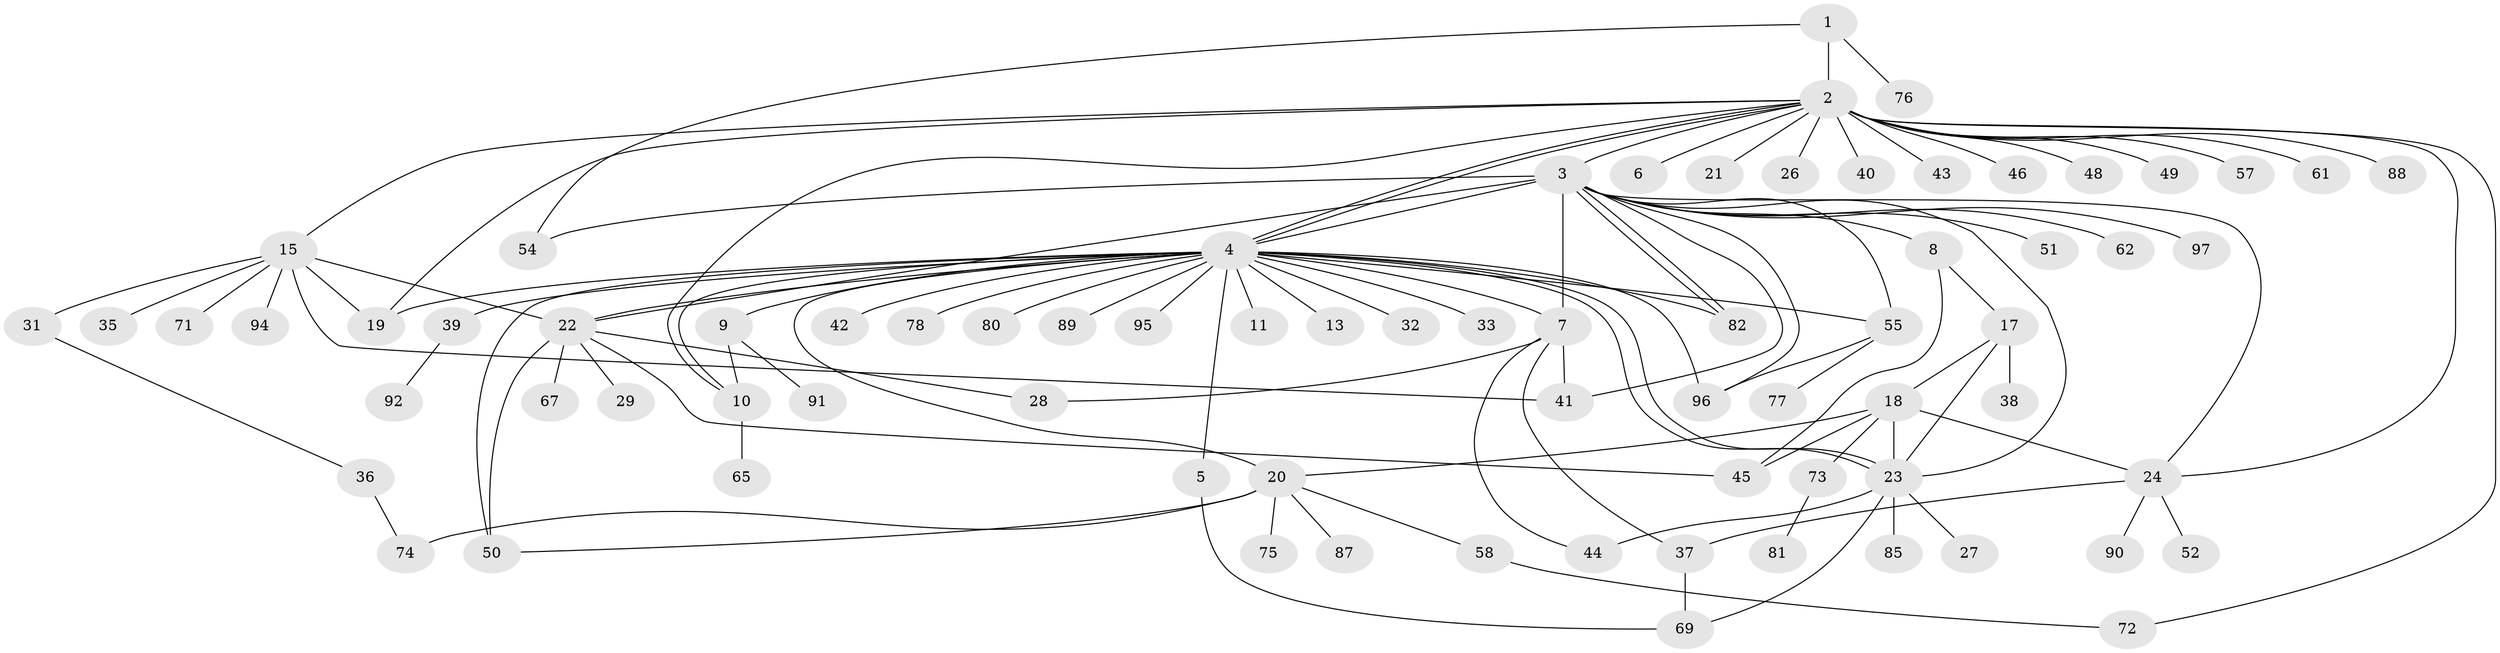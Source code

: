 // original degree distribution, {3: 0.15306122448979592, 20: 0.01020408163265306, 16: 0.01020408163265306, 22: 0.01020408163265306, 1: 0.5102040816326531, 4: 0.061224489795918366, 2: 0.16326530612244897, 9: 0.01020408163265306, 6: 0.04081632653061224, 7: 0.01020408163265306, 10: 0.01020408163265306, 5: 0.01020408163265306}
// Generated by graph-tools (version 1.1) at 2025/11/02/27/25 16:11:09]
// undirected, 76 vertices, 110 edges
graph export_dot {
graph [start="1"]
  node [color=gray90,style=filled];
  1;
  2 [super="+34"];
  3 [super="+14"];
  4 [super="+30"];
  5 [super="+12"];
  6;
  7 [super="+59"];
  8 [super="+47"];
  9 [super="+53"];
  10 [super="+63"];
  11;
  13 [super="+70"];
  15 [super="+16"];
  17;
  18 [super="+25"];
  19;
  20 [super="+56"];
  21;
  22 [super="+66"];
  23 [super="+60"];
  24;
  26;
  27;
  28;
  29;
  31;
  32;
  33;
  35;
  36 [super="+68"];
  37 [super="+86"];
  38;
  39 [super="+93"];
  40;
  41 [super="+84"];
  42;
  43;
  44;
  45;
  46;
  48;
  49;
  50;
  51;
  52;
  54 [super="+83"];
  55 [super="+64"];
  57;
  58 [super="+98"];
  61;
  62 [super="+79"];
  65;
  67;
  69;
  71;
  72;
  73;
  74;
  75;
  76;
  77;
  78;
  80;
  81;
  82;
  85;
  87;
  88;
  89;
  90;
  91;
  92;
  94;
  95;
  96;
  97;
  1 -- 2;
  1 -- 76;
  1 -- 54;
  2 -- 3;
  2 -- 4;
  2 -- 4;
  2 -- 6;
  2 -- 10;
  2 -- 15;
  2 -- 19;
  2 -- 21;
  2 -- 24;
  2 -- 26;
  2 -- 40;
  2 -- 43;
  2 -- 46;
  2 -- 48;
  2 -- 57;
  2 -- 61;
  2 -- 72;
  2 -- 88;
  2 -- 49;
  3 -- 8;
  3 -- 22;
  3 -- 23;
  3 -- 24;
  3 -- 41;
  3 -- 51;
  3 -- 54;
  3 -- 55;
  3 -- 62;
  3 -- 82;
  3 -- 82;
  3 -- 96;
  3 -- 97;
  3 -- 4;
  3 -- 7;
  4 -- 5;
  4 -- 7;
  4 -- 9;
  4 -- 11;
  4 -- 13;
  4 -- 19;
  4 -- 20;
  4 -- 23;
  4 -- 23;
  4 -- 32;
  4 -- 39;
  4 -- 50;
  4 -- 55;
  4 -- 78;
  4 -- 80;
  4 -- 89;
  4 -- 95;
  4 -- 96;
  4 -- 33;
  4 -- 82;
  4 -- 42;
  4 -- 10;
  4 -- 22;
  5 -- 69;
  7 -- 44;
  7 -- 28;
  7 -- 37;
  7 -- 41;
  8 -- 17;
  8 -- 45;
  9 -- 91;
  9 -- 10;
  10 -- 65;
  15 -- 19;
  15 -- 22;
  15 -- 31;
  15 -- 35;
  15 -- 41;
  15 -- 71;
  15 -- 94;
  17 -- 18;
  17 -- 23;
  17 -- 38;
  18 -- 23;
  18 -- 24;
  18 -- 73;
  18 -- 45;
  18 -- 20;
  20 -- 50;
  20 -- 58;
  20 -- 75;
  20 -- 87;
  20 -- 74;
  22 -- 28;
  22 -- 29;
  22 -- 50;
  22 -- 67;
  22 -- 45;
  23 -- 27;
  23 -- 44;
  23 -- 69;
  23 -- 85;
  24 -- 37;
  24 -- 52;
  24 -- 90;
  31 -- 36;
  36 -- 74;
  37 -- 69;
  39 -- 92;
  55 -- 77;
  55 -- 96;
  58 -- 72;
  73 -- 81;
}
